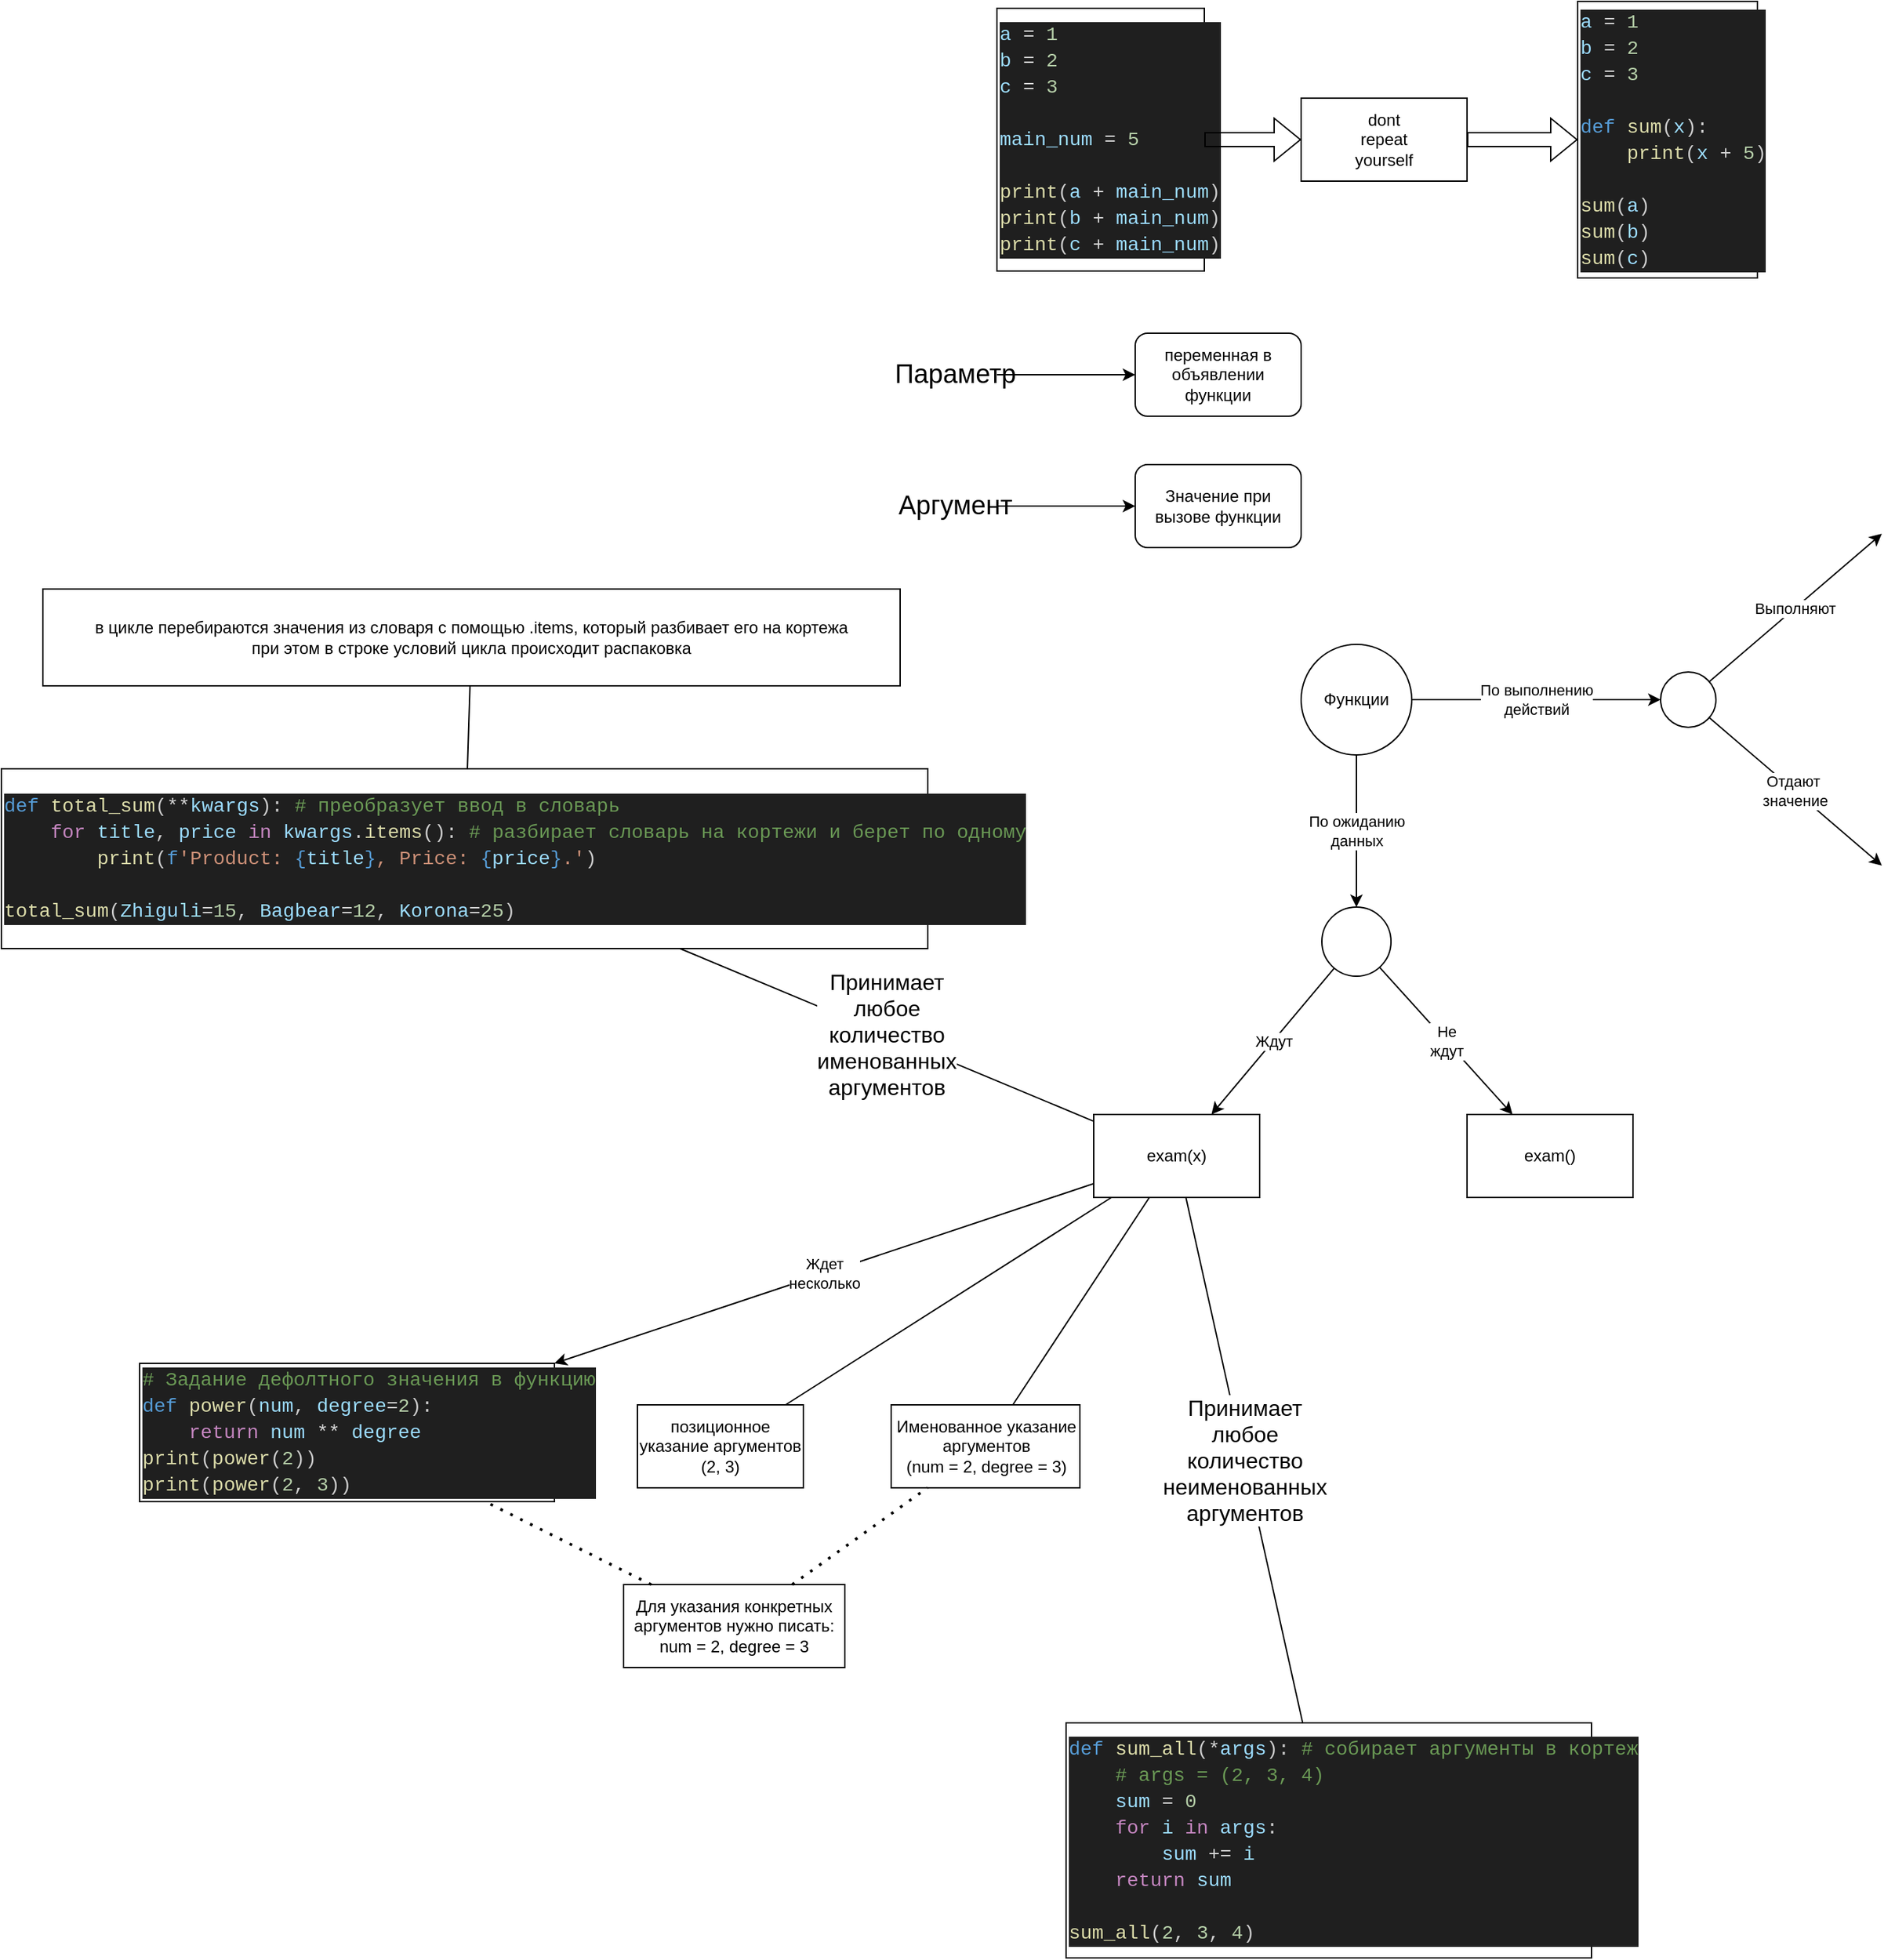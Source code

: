<mxfile version="26.0.4">
  <diagram name="Страница — 1" id="F4xYGNjqJ55h0fLygHsa">
    <mxGraphModel dx="1761" dy="1249" grid="1" gridSize="10" guides="1" tooltips="1" connect="1" arrows="1" fold="1" page="1" pageScale="1" pageWidth="827" pageHeight="1169" math="0" shadow="0">
      <root>
        <mxCell id="0" />
        <mxCell id="1" parent="0" />
        <mxCell id="PdE7J9LeV0nIwY1Sg6r1-1" value="Функции" style="ellipse;whiteSpace=wrap;html=1;aspect=fixed;" parent="1" vertex="1">
          <mxGeometry x="330" y="700" width="80" height="80" as="geometry" />
        </mxCell>
        <mxCell id="PdE7J9LeV0nIwY1Sg6r1-2" value="&lt;div style=&quot;color: rgb(204, 204, 204); background-color: rgb(31, 31, 31); font-family: Consolas, &amp;quot;Courier New&amp;quot;, monospace; font-size: 14px; line-height: 19px; white-space: pre;&quot;&gt;&lt;div&gt;&lt;span style=&quot;color: #9cdcfe;&quot;&gt;a&lt;/span&gt; &lt;span style=&quot;color: #d4d4d4;&quot;&gt;=&lt;/span&gt; &lt;span style=&quot;color: #b5cea8;&quot;&gt;1&lt;/span&gt;&lt;/div&gt;&lt;div&gt;&lt;span style=&quot;color: #9cdcfe;&quot;&gt;b&lt;/span&gt; &lt;span style=&quot;color: #d4d4d4;&quot;&gt;=&lt;/span&gt; &lt;span style=&quot;color: #b5cea8;&quot;&gt;2&lt;/span&gt;&lt;/div&gt;&lt;div&gt;&lt;span style=&quot;color: #9cdcfe;&quot;&gt;c&lt;/span&gt; &lt;span style=&quot;color: #d4d4d4;&quot;&gt;=&lt;/span&gt; &lt;span style=&quot;color: #b5cea8;&quot;&gt;3&lt;/span&gt;&lt;/div&gt;&lt;br&gt;&lt;div&gt;&lt;span style=&quot;color: #9cdcfe;&quot;&gt;main_num&lt;/span&gt; &lt;span style=&quot;color: #d4d4d4;&quot;&gt;=&lt;/span&gt; &lt;span style=&quot;color: #b5cea8;&quot;&gt;5&lt;/span&gt;&lt;/div&gt;&lt;br&gt;&lt;div&gt;&lt;span style=&quot;color: #dcdcaa;&quot;&gt;print&lt;/span&gt;(&lt;span style=&quot;color: #9cdcfe;&quot;&gt;a&lt;/span&gt; &lt;span style=&quot;color: #d4d4d4;&quot;&gt;+&lt;/span&gt; &lt;span style=&quot;color: #9cdcfe;&quot;&gt;main_num&lt;/span&gt;)&lt;/div&gt;&lt;div&gt;&lt;span style=&quot;color: #dcdcaa;&quot;&gt;print&lt;/span&gt;(&lt;span style=&quot;color: #9cdcfe;&quot;&gt;b&lt;/span&gt; &lt;span style=&quot;color: #d4d4d4;&quot;&gt;+&lt;/span&gt; &lt;span style=&quot;color: #9cdcfe;&quot;&gt;main_num&lt;/span&gt;)&lt;/div&gt;&lt;div&gt;&lt;span style=&quot;color: #dcdcaa;&quot;&gt;print&lt;/span&gt;(&lt;span style=&quot;color: #9cdcfe;&quot;&gt;c&lt;/span&gt; &lt;span style=&quot;color: #d4d4d4;&quot;&gt;+&lt;/span&gt; &lt;span style=&quot;color: #9cdcfe;&quot;&gt;main_num&lt;/span&gt;)&lt;/div&gt;&lt;/div&gt;" style="rounded=0;whiteSpace=wrap;html=1;align=left;" parent="1" vertex="1">
          <mxGeometry x="110" y="240" width="150" height="190" as="geometry" />
        </mxCell>
        <mxCell id="PdE7J9LeV0nIwY1Sg6r1-3" value="dont&lt;div&gt;repeat&lt;/div&gt;&lt;div&gt;yourself&lt;/div&gt;" style="rounded=0;whiteSpace=wrap;html=1;" parent="1" vertex="1">
          <mxGeometry x="330" y="305" width="120" height="60" as="geometry" />
        </mxCell>
        <mxCell id="PdE7J9LeV0nIwY1Sg6r1-4" value="" style="shape=flexArrow;endArrow=classic;html=1;rounded=0;" parent="1" source="PdE7J9LeV0nIwY1Sg6r1-2" target="PdE7J9LeV0nIwY1Sg6r1-3" edge="1">
          <mxGeometry width="50" height="50" relative="1" as="geometry">
            <mxPoint x="380" y="590" as="sourcePoint" />
            <mxPoint x="430" y="540" as="targetPoint" />
          </mxGeometry>
        </mxCell>
        <mxCell id="PdE7J9LeV0nIwY1Sg6r1-5" value="&lt;div style=&quot;color: rgb(204, 204, 204); background-color: rgb(31, 31, 31); font-family: Consolas, &amp;quot;Courier New&amp;quot;, monospace; font-size: 14px; line-height: 19px; white-space: pre;&quot;&gt;&lt;div&gt;&lt;span style=&quot;color: #9cdcfe;&quot;&gt;a&lt;/span&gt; &lt;span style=&quot;color: #d4d4d4;&quot;&gt;=&lt;/span&gt; &lt;span style=&quot;color: #b5cea8;&quot;&gt;1&lt;/span&gt;&lt;/div&gt;&lt;div&gt;&lt;span style=&quot;color: #9cdcfe;&quot;&gt;b&lt;/span&gt; &lt;span style=&quot;color: #d4d4d4;&quot;&gt;=&lt;/span&gt; &lt;span style=&quot;color: #b5cea8;&quot;&gt;2&lt;/span&gt;&lt;/div&gt;&lt;div&gt;&lt;span style=&quot;color: #9cdcfe;&quot;&gt;c&lt;/span&gt; &lt;span style=&quot;color: #d4d4d4;&quot;&gt;=&lt;/span&gt; &lt;span style=&quot;color: #b5cea8;&quot;&gt;3&lt;/span&gt;&lt;/div&gt;&lt;br&gt;&lt;div&gt;&lt;span style=&quot;color: #569cd6;&quot;&gt;def&lt;/span&gt; &lt;span style=&quot;color: #dcdcaa;&quot;&gt;sum&lt;/span&gt;(&lt;span style=&quot;color: #9cdcfe;&quot;&gt;x&lt;/span&gt;):&lt;/div&gt;&lt;div&gt;&amp;nbsp; &amp;nbsp; &lt;span style=&quot;color: #dcdcaa;&quot;&gt;print&lt;/span&gt;(&lt;span style=&quot;color: #9cdcfe;&quot;&gt;x&lt;/span&gt; &lt;span style=&quot;color: #d4d4d4;&quot;&gt;+&lt;/span&gt; &lt;span style=&quot;color: #b5cea8;&quot;&gt;5&lt;/span&gt;)&lt;/div&gt;&lt;br&gt;&lt;div&gt;&lt;span style=&quot;color: #dcdcaa;&quot;&gt;sum&lt;/span&gt;(&lt;span style=&quot;color: #9cdcfe;&quot;&gt;a&lt;/span&gt;)&lt;/div&gt;&lt;div&gt;&lt;span style=&quot;color: #dcdcaa;&quot;&gt;sum&lt;/span&gt;(&lt;span style=&quot;color: #9cdcfe;&quot;&gt;b&lt;/span&gt;)&lt;/div&gt;&lt;div&gt;&lt;span style=&quot;color: #dcdcaa;&quot;&gt;sum&lt;/span&gt;(&lt;span style=&quot;color: #9cdcfe;&quot;&gt;c&lt;/span&gt;)&lt;/div&gt;&lt;/div&gt;" style="rounded=0;whiteSpace=wrap;html=1;align=left;" parent="1" vertex="1">
          <mxGeometry x="530" y="235" width="130" height="200" as="geometry" />
        </mxCell>
        <mxCell id="PdE7J9LeV0nIwY1Sg6r1-6" value="" style="shape=flexArrow;endArrow=classic;html=1;rounded=0;" parent="1" source="PdE7J9LeV0nIwY1Sg6r1-3" target="PdE7J9LeV0nIwY1Sg6r1-5" edge="1">
          <mxGeometry width="50" height="50" relative="1" as="geometry">
            <mxPoint x="270" y="345" as="sourcePoint" />
            <mxPoint x="340" y="345" as="targetPoint" />
          </mxGeometry>
        </mxCell>
        <mxCell id="PdE7J9LeV0nIwY1Sg6r1-7" value="По ожиданию&lt;div&gt;данных&lt;/div&gt;" style="endArrow=classic;html=1;rounded=0;" parent="1" source="PdE7J9LeV0nIwY1Sg6r1-1" target="PdE7J9LeV0nIwY1Sg6r1-8" edge="1">
          <mxGeometry width="50" height="50" relative="1" as="geometry">
            <mxPoint x="140" y="910" as="sourcePoint" />
            <mxPoint x="370" y="930" as="targetPoint" />
          </mxGeometry>
        </mxCell>
        <mxCell id="PdE7J9LeV0nIwY1Sg6r1-8" value="" style="ellipse;whiteSpace=wrap;html=1;aspect=fixed;" parent="1" vertex="1">
          <mxGeometry x="345" y="890" width="50" height="50" as="geometry" />
        </mxCell>
        <mxCell id="PdE7J9LeV0nIwY1Sg6r1-9" value="Ждут" style="endArrow=classic;html=1;rounded=0;" parent="1" source="PdE7J9LeV0nIwY1Sg6r1-8" target="PdE7J9LeV0nIwY1Sg6r1-16" edge="1">
          <mxGeometry width="50" height="50" relative="1" as="geometry">
            <mxPoint x="340" y="770" as="sourcePoint" />
            <mxPoint x="250" y="1040" as="targetPoint" />
          </mxGeometry>
        </mxCell>
        <mxCell id="PdE7J9LeV0nIwY1Sg6r1-10" value="Не&lt;div&gt;ждут&lt;/div&gt;" style="endArrow=classic;html=1;rounded=0;" parent="1" source="PdE7J9LeV0nIwY1Sg6r1-8" target="PdE7J9LeV0nIwY1Sg6r1-15" edge="1">
          <mxGeometry width="50" height="50" relative="1" as="geometry">
            <mxPoint x="340" y="770" as="sourcePoint" />
            <mxPoint x="480" y="1040" as="targetPoint" />
          </mxGeometry>
        </mxCell>
        <mxCell id="PdE7J9LeV0nIwY1Sg6r1-11" value="По выполнению&lt;div&gt;действий&lt;/div&gt;" style="endArrow=classic;html=1;rounded=0;" parent="1" source="PdE7J9LeV0nIwY1Sg6r1-1" target="PdE7J9LeV0nIwY1Sg6r1-12" edge="1">
          <mxGeometry width="50" height="50" relative="1" as="geometry">
            <mxPoint x="380" y="590" as="sourcePoint" />
            <mxPoint x="590" y="740" as="targetPoint" />
          </mxGeometry>
        </mxCell>
        <mxCell id="PdE7J9LeV0nIwY1Sg6r1-12" value="" style="ellipse;whiteSpace=wrap;html=1;aspect=fixed;" parent="1" vertex="1">
          <mxGeometry x="590" y="720" width="40" height="40" as="geometry" />
        </mxCell>
        <mxCell id="PdE7J9LeV0nIwY1Sg6r1-13" value="Выполняют" style="endArrow=classic;html=1;rounded=0;" parent="1" source="PdE7J9LeV0nIwY1Sg6r1-12" edge="1">
          <mxGeometry width="50" height="50" relative="1" as="geometry">
            <mxPoint x="380" y="590" as="sourcePoint" />
            <mxPoint x="750" y="620" as="targetPoint" />
          </mxGeometry>
        </mxCell>
        <mxCell id="PdE7J9LeV0nIwY1Sg6r1-14" value="Отдают&amp;nbsp;&lt;div&gt;значение&lt;/div&gt;" style="endArrow=classic;html=1;rounded=0;" parent="1" source="PdE7J9LeV0nIwY1Sg6r1-12" edge="1">
          <mxGeometry width="50" height="50" relative="1" as="geometry">
            <mxPoint x="380" y="590" as="sourcePoint" />
            <mxPoint x="750" y="860" as="targetPoint" />
          </mxGeometry>
        </mxCell>
        <mxCell id="PdE7J9LeV0nIwY1Sg6r1-15" value="exam()" style="rounded=0;whiteSpace=wrap;html=1;" parent="1" vertex="1">
          <mxGeometry x="450" y="1040" width="120" height="60" as="geometry" />
        </mxCell>
        <mxCell id="PdE7J9LeV0nIwY1Sg6r1-16" value="exam(x)" style="rounded=0;whiteSpace=wrap;html=1;" parent="1" vertex="1">
          <mxGeometry x="180" y="1040" width="120" height="60" as="geometry" />
        </mxCell>
        <mxCell id="PdE7J9LeV0nIwY1Sg6r1-17" value="Параметр" style="text;html=1;align=center;verticalAlign=middle;whiteSpace=wrap;rounded=0;fontSize=19;" parent="1" vertex="1">
          <mxGeometry x="50" y="490" width="60" height="30" as="geometry" />
        </mxCell>
        <mxCell id="PdE7J9LeV0nIwY1Sg6r1-18" value="Аргумент" style="text;html=1;align=center;verticalAlign=middle;whiteSpace=wrap;rounded=0;fontSize=19;" parent="1" vertex="1">
          <mxGeometry x="50" y="585" width="60" height="30" as="geometry" />
        </mxCell>
        <mxCell id="PdE7J9LeV0nIwY1Sg6r1-19" value="переменная в объявлении функции" style="rounded=1;whiteSpace=wrap;html=1;" parent="1" vertex="1">
          <mxGeometry x="210" y="475" width="120" height="60" as="geometry" />
        </mxCell>
        <mxCell id="PdE7J9LeV0nIwY1Sg6r1-20" value="Значение при вызове функции" style="rounded=1;whiteSpace=wrap;html=1;" parent="1" vertex="1">
          <mxGeometry x="210" y="570" width="120" height="60" as="geometry" />
        </mxCell>
        <mxCell id="PdE7J9LeV0nIwY1Sg6r1-21" value="" style="endArrow=classic;html=1;rounded=0;" parent="1" source="PdE7J9LeV0nIwY1Sg6r1-17" target="PdE7J9LeV0nIwY1Sg6r1-19" edge="1">
          <mxGeometry width="50" height="50" relative="1" as="geometry">
            <mxPoint x="270" y="640" as="sourcePoint" />
            <mxPoint x="320" y="590" as="targetPoint" />
          </mxGeometry>
        </mxCell>
        <mxCell id="PdE7J9LeV0nIwY1Sg6r1-23" value="" style="endArrow=classic;html=1;rounded=0;" parent="1" source="PdE7J9LeV0nIwY1Sg6r1-18" target="PdE7J9LeV0nIwY1Sg6r1-20" edge="1">
          <mxGeometry width="50" height="50" relative="1" as="geometry">
            <mxPoint x="120" y="515" as="sourcePoint" />
            <mxPoint x="220" y="515" as="targetPoint" />
          </mxGeometry>
        </mxCell>
        <mxCell id="w7kteuL-NjlQMELktgoz-1" value="Ждет&lt;div&gt;несколько&lt;/div&gt;" style="endArrow=classic;html=1;rounded=0;" parent="1" source="PdE7J9LeV0nIwY1Sg6r1-16" target="w7kteuL-NjlQMELktgoz-2" edge="1">
          <mxGeometry width="50" height="50" relative="1" as="geometry">
            <mxPoint x="300" y="1187" as="sourcePoint" />
            <mxPoint x="90" y="1187" as="targetPoint" />
          </mxGeometry>
        </mxCell>
        <mxCell id="w7kteuL-NjlQMELktgoz-2" value="&lt;div style=&quot;color: rgb(204, 204, 204); background-color: rgb(31, 31, 31); font-family: Consolas, &amp;quot;Courier New&amp;quot;, monospace; font-size: 14px; line-height: 19px; white-space: pre;&quot;&gt;&lt;div&gt;&lt;span style=&quot;color: #6a9955;&quot;&gt;# Задание дефолтного значения в функцию&lt;/span&gt;&lt;/div&gt;&lt;div&gt;&lt;span style=&quot;color: #569cd6;&quot;&gt;def&lt;/span&gt; &lt;span style=&quot;color: #dcdcaa;&quot;&gt;power&lt;/span&gt;(&lt;span style=&quot;color: #9cdcfe;&quot;&gt;num&lt;/span&gt;, &lt;span style=&quot;color: #9cdcfe;&quot;&gt;degree&lt;/span&gt;&lt;span style=&quot;color: #d4d4d4;&quot;&gt;=&lt;/span&gt;&lt;span style=&quot;color: #b5cea8;&quot;&gt;2&lt;/span&gt;):&lt;/div&gt;&lt;div&gt;&amp;nbsp; &amp;nbsp; &lt;span style=&quot;color: #c586c0;&quot;&gt;return&lt;/span&gt; &lt;span style=&quot;color: #9cdcfe;&quot;&gt;num&lt;/span&gt; &lt;span style=&quot;color: #d4d4d4;&quot;&gt;**&lt;/span&gt; &lt;span style=&quot;color: #9cdcfe;&quot;&gt;degree&lt;/span&gt;&lt;/div&gt;&lt;div&gt;&lt;span style=&quot;color: #dcdcaa;&quot;&gt;print&lt;/span&gt;(&lt;span style=&quot;color: #dcdcaa;&quot;&gt;power&lt;/span&gt;(&lt;span style=&quot;color: #b5cea8;&quot;&gt;2&lt;/span&gt;))&lt;/div&gt;&lt;div&gt;&lt;span style=&quot;color: #dcdcaa;&quot;&gt;print&lt;/span&gt;(&lt;span style=&quot;color: #dcdcaa;&quot;&gt;power&lt;/span&gt;(&lt;span style=&quot;color: #b5cea8;&quot;&gt;2&lt;/span&gt;, &lt;span style=&quot;color: #b5cea8;&quot;&gt;3&lt;/span&gt;))&lt;/div&gt;&lt;/div&gt;" style="rounded=0;whiteSpace=wrap;html=1;align=left;" parent="1" vertex="1">
          <mxGeometry x="-510" y="1220" width="300" height="100" as="geometry" />
        </mxCell>
        <mxCell id="w7kteuL-NjlQMELktgoz-3" value="Для указания конкретных аргументов нужно писать:&lt;div&gt;num = 2, degree = 3&lt;/div&gt;" style="rounded=0;whiteSpace=wrap;html=1;" parent="1" vertex="1">
          <mxGeometry x="-160" y="1380" width="160" height="60" as="geometry" />
        </mxCell>
        <mxCell id="w7kteuL-NjlQMELktgoz-4" value="" style="endArrow=none;dashed=1;html=1;dashPattern=1 3;strokeWidth=2;rounded=0;" parent="1" source="w7kteuL-NjlQMELktgoz-3" target="w7kteuL-NjlQMELktgoz-2" edge="1">
          <mxGeometry width="50" height="50" relative="1" as="geometry">
            <mxPoint x="-120" y="1410" as="sourcePoint" />
            <mxPoint x="-70" y="1360" as="targetPoint" />
          </mxGeometry>
        </mxCell>
        <mxCell id="w7kteuL-NjlQMELktgoz-5" value="позиционное указание аргументов&lt;div&gt;(2, 3)&lt;/div&gt;" style="rounded=0;whiteSpace=wrap;html=1;" parent="1" vertex="1">
          <mxGeometry x="-150" y="1250" width="120" height="60" as="geometry" />
        </mxCell>
        <mxCell id="w7kteuL-NjlQMELktgoz-6" value="Именованное указание аргументов&lt;div&gt;(num = 2, degree = 3)&lt;/div&gt;" style="rounded=0;whiteSpace=wrap;html=1;" parent="1" vertex="1">
          <mxGeometry x="33.5" y="1250" width="136.5" height="60" as="geometry" />
        </mxCell>
        <mxCell id="w7kteuL-NjlQMELktgoz-7" value="" style="endArrow=none;html=1;rounded=0;" parent="1" source="w7kteuL-NjlQMELktgoz-5" target="PdE7J9LeV0nIwY1Sg6r1-16" edge="1">
          <mxGeometry width="50" height="50" relative="1" as="geometry">
            <mxPoint x="200" y="1390" as="sourcePoint" />
            <mxPoint x="250" y="1340" as="targetPoint" />
          </mxGeometry>
        </mxCell>
        <mxCell id="w7kteuL-NjlQMELktgoz-8" value="" style="endArrow=none;html=1;rounded=0;" parent="1" source="w7kteuL-NjlQMELktgoz-6" target="PdE7J9LeV0nIwY1Sg6r1-16" edge="1">
          <mxGeometry width="50" height="50" relative="1" as="geometry">
            <mxPoint x="200" y="1390" as="sourcePoint" />
            <mxPoint x="250" y="1340" as="targetPoint" />
          </mxGeometry>
        </mxCell>
        <mxCell id="w7kteuL-NjlQMELktgoz-9" value="" style="endArrow=none;dashed=1;html=1;dashPattern=1 3;strokeWidth=2;rounded=0;" parent="1" source="w7kteuL-NjlQMELktgoz-3" target="w7kteuL-NjlQMELktgoz-6" edge="1">
          <mxGeometry width="50" height="50" relative="1" as="geometry">
            <mxPoint x="-120" y="1410" as="sourcePoint" />
            <mxPoint x="-70" y="1360" as="targetPoint" />
          </mxGeometry>
        </mxCell>
        <mxCell id="w7kteuL-NjlQMELktgoz-10" value="&lt;div style=&quot;color: rgb(204, 204, 204); background-color: rgb(31, 31, 31); font-family: Consolas, &amp;quot;Courier New&amp;quot;, monospace; font-size: 14px; line-height: 19px; white-space: pre;&quot;&gt;&lt;div style=&quot;color: rgb(204, 204, 204); background-color: rgb(31, 31, 31); line-height: 19px;&quot;&gt;&lt;div&gt;&lt;span style=&quot;color: #569cd6;&quot;&gt;def&lt;/span&gt; &lt;span style=&quot;color: #dcdcaa;&quot;&gt;sum_all&lt;/span&gt;(&lt;span style=&quot;color: #d4d4d4;&quot;&gt;*&lt;/span&gt;&lt;span style=&quot;color: #9cdcfe;&quot;&gt;args&lt;/span&gt;): &lt;span style=&quot;color: #6a9955;&quot;&gt;# собирает аргументы в кортеж&lt;/span&gt;&lt;/div&gt;&lt;div&gt;&amp;nbsp; &amp;nbsp; &lt;span style=&quot;color: #6a9955;&quot;&gt;# args = (2, 3, 4)&lt;/span&gt;&lt;/div&gt;&lt;div&gt;&amp;nbsp; &amp;nbsp; &lt;span style=&quot;color: #9cdcfe;&quot;&gt;sum&lt;/span&gt; &lt;span style=&quot;color: #d4d4d4;&quot;&gt;=&lt;/span&gt; &lt;span style=&quot;color: #b5cea8;&quot;&gt;0&lt;/span&gt;&lt;/div&gt;&lt;div&gt;&amp;nbsp; &amp;nbsp; &lt;span style=&quot;color: #c586c0;&quot;&gt;for&lt;/span&gt; &lt;span style=&quot;color: #9cdcfe;&quot;&gt;i&lt;/span&gt; &lt;span style=&quot;color: #c586c0;&quot;&gt;in&lt;/span&gt; &lt;span style=&quot;color: #9cdcfe;&quot;&gt;args&lt;/span&gt;:&lt;/div&gt;&lt;div&gt;&amp;nbsp; &amp;nbsp; &amp;nbsp; &amp;nbsp; &lt;span style=&quot;color: #9cdcfe;&quot;&gt;sum&lt;/span&gt; &lt;span style=&quot;color: #d4d4d4;&quot;&gt;+=&lt;/span&gt; &lt;span style=&quot;color: #9cdcfe;&quot;&gt;i&lt;/span&gt;&lt;/div&gt;&lt;div&gt;&amp;nbsp; &amp;nbsp; &lt;span style=&quot;color: #c586c0;&quot;&gt;return&lt;/span&gt; &lt;span style=&quot;color: #9cdcfe;&quot;&gt;sum&lt;/span&gt;&lt;/div&gt;&lt;br&gt;&lt;div&gt;&lt;span style=&quot;color: #dcdcaa;&quot;&gt;sum_all&lt;/span&gt;(&lt;span style=&quot;color: #b5cea8;&quot;&gt;2&lt;/span&gt;, &lt;span style=&quot;color: #b5cea8;&quot;&gt;3&lt;/span&gt;, &lt;span style=&quot;color: #b5cea8;&quot;&gt;4&lt;/span&gt;)&lt;/div&gt;&lt;/div&gt;&lt;/div&gt;" style="rounded=0;whiteSpace=wrap;html=1;align=left;" parent="1" vertex="1">
          <mxGeometry x="160" y="1480" width="380" height="170" as="geometry" />
        </mxCell>
        <mxCell id="w7kteuL-NjlQMELktgoz-11" value="Принимает&lt;div&gt;любое&lt;/div&gt;&lt;div&gt;количество&lt;/div&gt;&lt;div&gt;&lt;font style=&quot;color: light-dark(rgb(0, 0, 0), rgb(0, 0, 255));&quot;&gt;неименованных&lt;/font&gt;&lt;/div&gt;&lt;div&gt;аргументов&lt;/div&gt;" style="endArrow=none;html=1;rounded=0;fontSize=16;" parent="1" source="w7kteuL-NjlQMELktgoz-10" target="PdE7J9LeV0nIwY1Sg6r1-16" edge="1">
          <mxGeometry width="50" height="50" relative="1" as="geometry">
            <mxPoint x="190" y="1370" as="sourcePoint" />
            <mxPoint x="240" y="1320" as="targetPoint" />
          </mxGeometry>
        </mxCell>
        <mxCell id="1O7ba6hjytqT1LZXs7DT-1" value="Принимает&lt;div&gt;любое&lt;/div&gt;&lt;div&gt;количество&lt;/div&gt;&lt;div&gt;&lt;font style=&quot;color: light-dark(rgb(0, 0, 0), rgb(255, 0, 0));&quot;&gt;именованных&lt;/font&gt;&lt;/div&gt;&lt;div&gt;аргументов&lt;/div&gt;" style="endArrow=none;html=1;rounded=0;fontSize=16;" edge="1" parent="1" source="1O7ba6hjytqT1LZXs7DT-2" target="PdE7J9LeV0nIwY1Sg6r1-16">
          <mxGeometry width="50" height="50" relative="1" as="geometry">
            <mxPoint x="-210" y="890" as="sourcePoint" />
            <mxPoint x="-244" y="640" as="targetPoint" />
          </mxGeometry>
        </mxCell>
        <mxCell id="1O7ba6hjytqT1LZXs7DT-2" value="&lt;div style=&quot;color: rgb(204, 204, 204); background-color: rgb(31, 31, 31); font-family: Consolas, &amp;quot;Courier New&amp;quot;, monospace; font-size: 14px; line-height: 19px; white-space: pre;&quot;&gt;&lt;div&gt;&lt;span style=&quot;color: rgb(86, 156, 214);&quot;&gt;def&lt;/span&gt; &lt;span style=&quot;color: rgb(220, 220, 170);&quot;&gt;total_sum&lt;/span&gt;(&lt;span style=&quot;color: rgb(212, 212, 212);&quot;&gt;**&lt;/span&gt;&lt;span style=&quot;color: rgb(156, 220, 254);&quot;&gt;kwargs&lt;/span&gt;): &lt;span style=&quot;color: rgb(106, 153, 85);&quot;&gt;# преобразует ввод в словарь&lt;/span&gt;&lt;/div&gt;&lt;div&gt;&amp;nbsp; &amp;nbsp; &lt;span style=&quot;color: rgb(197, 134, 192);&quot;&gt;for&lt;/span&gt; &lt;span style=&quot;color: rgb(156, 220, 254);&quot;&gt;title&lt;/span&gt;, &lt;span style=&quot;color: rgb(156, 220, 254);&quot;&gt;price&lt;/span&gt; &lt;span style=&quot;color: rgb(197, 134, 192);&quot;&gt;in&lt;/span&gt; &lt;span style=&quot;color: rgb(156, 220, 254);&quot;&gt;kwargs&lt;/span&gt;.&lt;span style=&quot;color: rgb(220, 220, 170);&quot;&gt;items&lt;/span&gt;(): &lt;span style=&quot;color: rgb(106, 153, 85);&quot;&gt;# разбирает словарь на кортежи и берет по одному&lt;/span&gt;&lt;/div&gt;&lt;div&gt;&amp;nbsp; &amp;nbsp; &amp;nbsp; &amp;nbsp; &lt;span style=&quot;color: rgb(220, 220, 170);&quot;&gt;print&lt;/span&gt;(&lt;span style=&quot;color: rgb(86, 156, 214);&quot;&gt;f&lt;/span&gt;&lt;span style=&quot;color: rgb(206, 145, 120);&quot;&gt;&#39;Product: &lt;/span&gt;&lt;span style=&quot;color: rgb(86, 156, 214);&quot;&gt;{&lt;/span&gt;&lt;span style=&quot;color: rgb(156, 220, 254);&quot;&gt;title&lt;/span&gt;&lt;span style=&quot;color: rgb(86, 156, 214);&quot;&gt;}&lt;/span&gt;&lt;span style=&quot;color: rgb(206, 145, 120);&quot;&gt;, Price: &lt;/span&gt;&lt;span style=&quot;color: rgb(86, 156, 214);&quot;&gt;{&lt;/span&gt;&lt;span style=&quot;color: rgb(156, 220, 254);&quot;&gt;price&lt;/span&gt;&lt;span style=&quot;color: rgb(86, 156, 214);&quot;&gt;}&lt;/span&gt;&lt;span style=&quot;color: rgb(206, 145, 120);&quot;&gt;.&#39;&lt;/span&gt;)&lt;/div&gt;&lt;br&gt;&lt;div&gt;&lt;span style=&quot;color: rgb(220, 220, 170);&quot;&gt;total_sum&lt;/span&gt;(&lt;span style=&quot;color: rgb(156, 220, 254);&quot;&gt;Zhiguli&lt;/span&gt;&lt;span style=&quot;color: rgb(212, 212, 212);&quot;&gt;=&lt;/span&gt;&lt;span style=&quot;color: rgb(181, 206, 168);&quot;&gt;15&lt;/span&gt;, &lt;span style=&quot;color: rgb(156, 220, 254);&quot;&gt;Bagbear&lt;/span&gt;&lt;span style=&quot;color: rgb(212, 212, 212);&quot;&gt;=&lt;/span&gt;&lt;span style=&quot;color: rgb(181, 206, 168);&quot;&gt;12&lt;/span&gt;, &lt;span style=&quot;color: rgb(156, 220, 254);&quot;&gt;Korona&lt;/span&gt;&lt;span style=&quot;color: rgb(212, 212, 212);&quot;&gt;=&lt;/span&gt;&lt;span style=&quot;color: rgb(181, 206, 168);&quot;&gt;25&lt;/span&gt;)&lt;/div&gt;&lt;/div&gt;" style="rounded=0;whiteSpace=wrap;html=1;align=left;" vertex="1" parent="1">
          <mxGeometry x="-610" y="790" width="670" height="130" as="geometry" />
        </mxCell>
        <mxCell id="1O7ba6hjytqT1LZXs7DT-3" value="в цикле перебираются значения из словаря с помощью .items, который разбивает его на кортежа&lt;div&gt;при этом в строке условий цикла происходит распаковка&lt;/div&gt;" style="rounded=0;whiteSpace=wrap;html=1;" vertex="1" parent="1">
          <mxGeometry x="-580" y="660" width="620" height="70" as="geometry" />
        </mxCell>
        <mxCell id="1O7ba6hjytqT1LZXs7DT-5" value="" style="endArrow=none;html=1;rounded=0;" edge="1" parent="1" source="1O7ba6hjytqT1LZXs7DT-2" target="1O7ba6hjytqT1LZXs7DT-3">
          <mxGeometry width="50" height="50" relative="1" as="geometry">
            <mxPoint x="-350" y="1180" as="sourcePoint" />
            <mxPoint x="-300" y="1130" as="targetPoint" />
          </mxGeometry>
        </mxCell>
      </root>
    </mxGraphModel>
  </diagram>
</mxfile>
